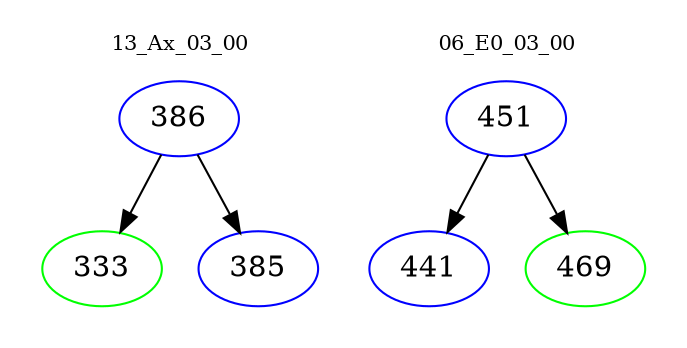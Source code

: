 digraph{
subgraph cluster_0 {
color = white
label = "13_Ax_03_00";
fontsize=10;
T0_386 [label="386", color="blue"]
T0_386 -> T0_333 [color="black"]
T0_333 [label="333", color="green"]
T0_386 -> T0_385 [color="black"]
T0_385 [label="385", color="blue"]
}
subgraph cluster_1 {
color = white
label = "06_E0_03_00";
fontsize=10;
T1_451 [label="451", color="blue"]
T1_451 -> T1_441 [color="black"]
T1_441 [label="441", color="blue"]
T1_451 -> T1_469 [color="black"]
T1_469 [label="469", color="green"]
}
}
